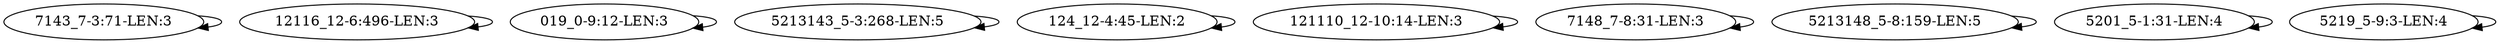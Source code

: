 digraph G {
    "7143_7-3:71-LEN:3" -> "7143_7-3:71-LEN:3";
    "12116_12-6:496-LEN:3" -> "12116_12-6:496-LEN:3";
    "019_0-9:12-LEN:3" -> "019_0-9:12-LEN:3";
    "5213143_5-3:268-LEN:5" -> "5213143_5-3:268-LEN:5";
    "124_12-4:45-LEN:2" -> "124_12-4:45-LEN:2";
    "121110_12-10:14-LEN:3" -> "121110_12-10:14-LEN:3";
    "7148_7-8:31-LEN:3" -> "7148_7-8:31-LEN:3";
    "5213148_5-8:159-LEN:5" -> "5213148_5-8:159-LEN:5";
    "5201_5-1:31-LEN:4" -> "5201_5-1:31-LEN:4";
    "5219_5-9:3-LEN:4" -> "5219_5-9:3-LEN:4";
}
